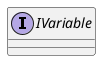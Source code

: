 @startuml
'https://plantuml.com/class-diagram

!startsub IVariableSub

interface IVariable
{
}

!endsub

@enduml